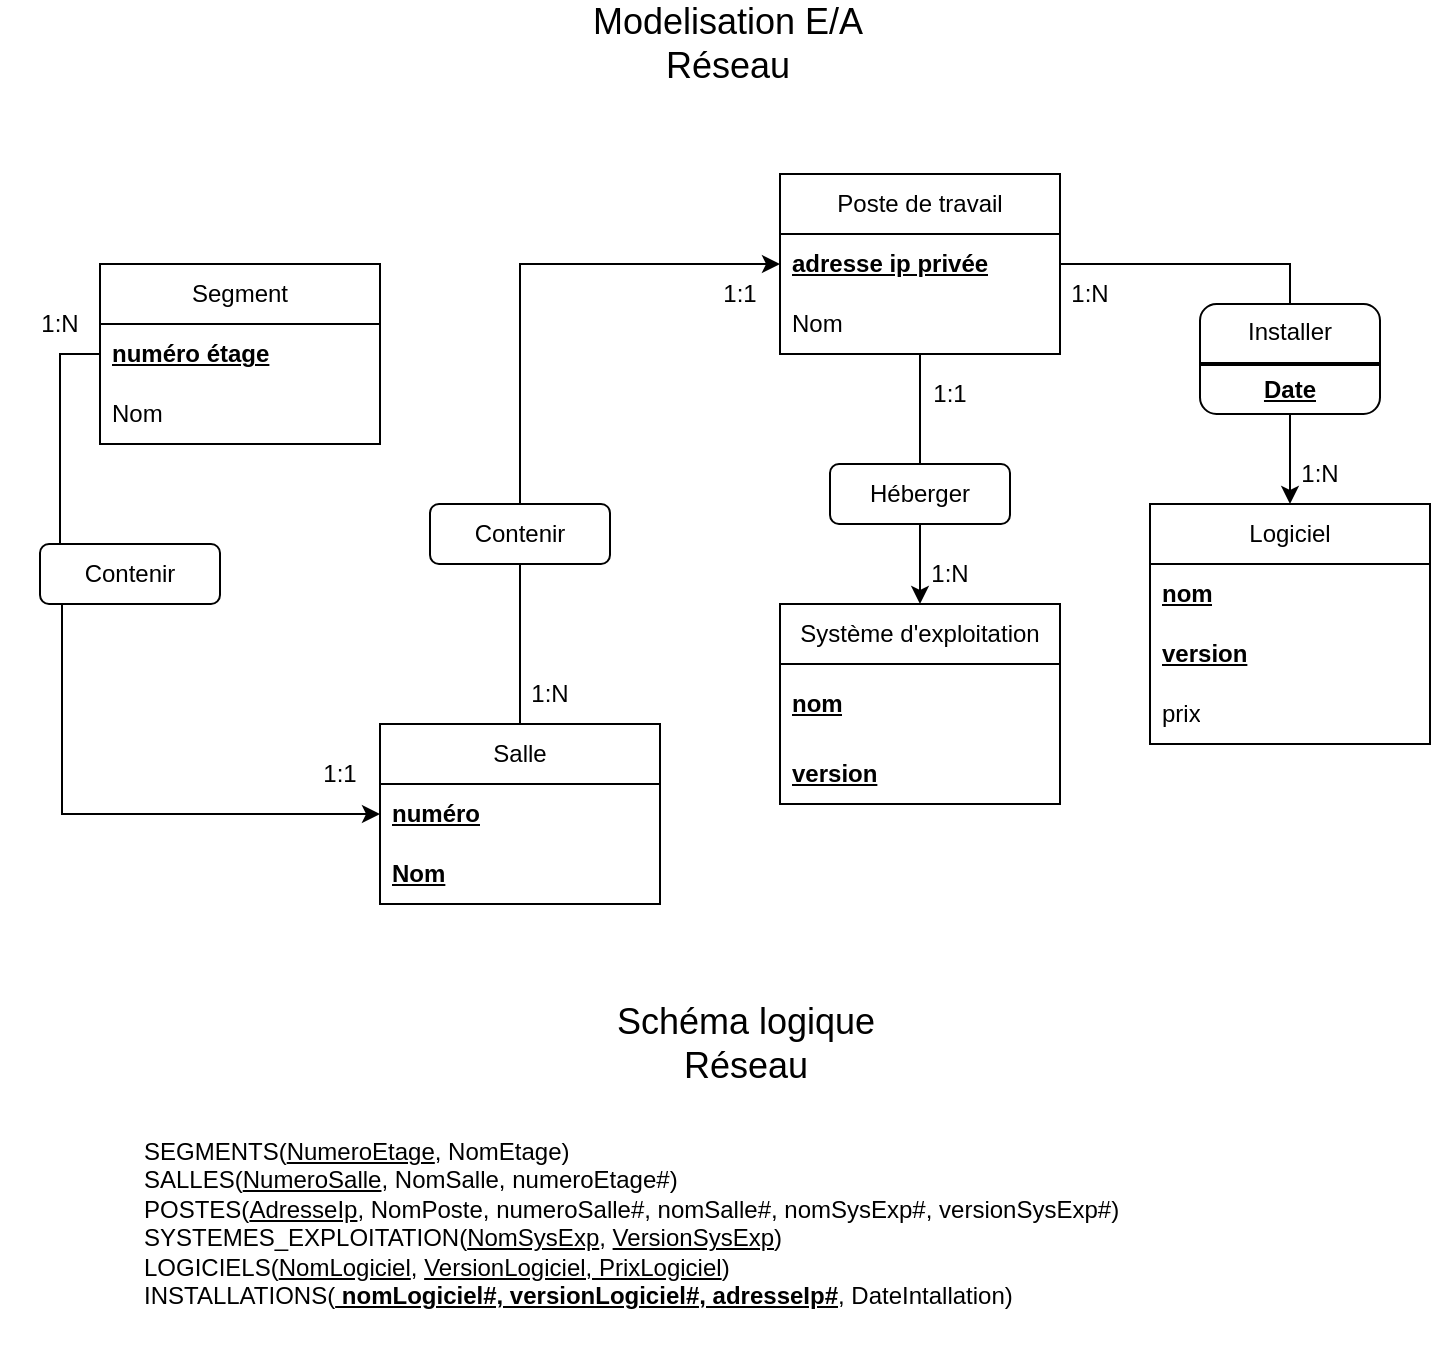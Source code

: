 <mxfile version="26.0.14">
  <diagram id="C5RBs43oDa-KdzZeNtuy" name="Page-1">
    <mxGraphModel dx="1407" dy="-311" grid="1" gridSize="10" guides="1" tooltips="1" connect="1" arrows="1" fold="1" page="1" pageScale="1" pageWidth="827" pageHeight="1169" math="0" shadow="0">
      <root>
        <mxCell id="WIyWlLk6GJQsqaUBKTNV-0" />
        <mxCell id="WIyWlLk6GJQsqaUBKTNV-1" parent="WIyWlLk6GJQsqaUBKTNV-0" />
        <mxCell id="9mr5yLSks6lPNNkDvnGB-1" value="Segment" style="swimlane;fontStyle=0;childLayout=stackLayout;horizontal=1;startSize=30;horizontalStack=0;resizeParent=1;resizeParentMax=0;resizeLast=0;collapsible=1;marginBottom=0;whiteSpace=wrap;html=1;" parent="WIyWlLk6GJQsqaUBKTNV-1" vertex="1">
          <mxGeometry x="100" y="1325" width="140" height="90" as="geometry" />
        </mxCell>
        <mxCell id="9mr5yLSks6lPNNkDvnGB-2" value="&lt;b&gt;&lt;u&gt;numéro étage&lt;/u&gt;&lt;/b&gt;" style="text;strokeColor=none;fillColor=none;align=left;verticalAlign=middle;spacingLeft=4;spacingRight=4;overflow=hidden;points=[[0,0.5],[1,0.5]];portConstraint=eastwest;rotatable=0;whiteSpace=wrap;html=1;" parent="9mr5yLSks6lPNNkDvnGB-1" vertex="1">
          <mxGeometry y="30" width="140" height="30" as="geometry" />
        </mxCell>
        <mxCell id="9mr5yLSks6lPNNkDvnGB-45" value="Nom" style="text;strokeColor=none;fillColor=none;align=left;verticalAlign=middle;spacingLeft=4;spacingRight=4;overflow=hidden;points=[[0,0.5],[1,0.5]];portConstraint=eastwest;rotatable=0;whiteSpace=wrap;html=1;" parent="9mr5yLSks6lPNNkDvnGB-1" vertex="1">
          <mxGeometry y="60" width="140" height="30" as="geometry" />
        </mxCell>
        <mxCell id="9mr5yLSks6lPNNkDvnGB-5" value="Système d&#39;exploitation" style="swimlane;fontStyle=0;childLayout=stackLayout;horizontal=1;startSize=30;horizontalStack=0;resizeParent=1;resizeParentMax=0;resizeLast=0;collapsible=1;marginBottom=0;whiteSpace=wrap;html=1;" parent="WIyWlLk6GJQsqaUBKTNV-1" vertex="1">
          <mxGeometry x="440" y="1495" width="140" height="100" as="geometry" />
        </mxCell>
        <mxCell id="9mr5yLSks6lPNNkDvnGB-6" value="&lt;div&gt;nom&lt;/div&gt;" style="text;strokeColor=none;fillColor=none;align=left;verticalAlign=middle;spacingLeft=4;spacingRight=4;overflow=hidden;points=[[0,0.5],[1,0.5]];portConstraint=eastwest;rotatable=0;whiteSpace=wrap;html=1;fontStyle=5" parent="9mr5yLSks6lPNNkDvnGB-5" vertex="1">
          <mxGeometry y="30" width="140" height="40" as="geometry" />
        </mxCell>
        <mxCell id="9mr5yLSks6lPNNkDvnGB-44" value="&lt;b&gt;&lt;u&gt;version&lt;/u&gt;&lt;/b&gt;" style="text;strokeColor=none;fillColor=none;align=left;verticalAlign=middle;spacingLeft=4;spacingRight=4;overflow=hidden;points=[[0,0.5],[1,0.5]];portConstraint=eastwest;rotatable=0;whiteSpace=wrap;html=1;" parent="9mr5yLSks6lPNNkDvnGB-5" vertex="1">
          <mxGeometry y="70" width="140" height="30" as="geometry" />
        </mxCell>
        <mxCell id="9mr5yLSks6lPNNkDvnGB-19" style="edgeStyle=orthogonalEdgeStyle;rounded=0;orthogonalLoop=1;jettySize=auto;html=1;entryX=0.5;entryY=0;entryDx=0;entryDy=0;exitX=1;exitY=0.5;exitDx=0;exitDy=0;" parent="WIyWlLk6GJQsqaUBKTNV-1" source="9mr5yLSks6lPNNkDvnGB-8" target="9mr5yLSks6lPNNkDvnGB-11" edge="1">
          <mxGeometry relative="1" as="geometry">
            <mxPoint x="695" y="1385" as="sourcePoint" />
          </mxGeometry>
        </mxCell>
        <mxCell id="9mr5yLSks6lPNNkDvnGB-28" style="edgeStyle=orthogonalEdgeStyle;rounded=0;orthogonalLoop=1;jettySize=auto;html=1;entryX=0.5;entryY=0;entryDx=0;entryDy=0;" parent="WIyWlLk6GJQsqaUBKTNV-1" source="9mr5yLSks6lPNNkDvnGB-7" target="9mr5yLSks6lPNNkDvnGB-5" edge="1">
          <mxGeometry relative="1" as="geometry" />
        </mxCell>
        <mxCell id="9mr5yLSks6lPNNkDvnGB-7" value="Poste de travail" style="swimlane;fontStyle=0;childLayout=stackLayout;horizontal=1;startSize=30;horizontalStack=0;resizeParent=1;resizeParentMax=0;resizeLast=0;collapsible=1;marginBottom=0;whiteSpace=wrap;html=1;" parent="WIyWlLk6GJQsqaUBKTNV-1" vertex="1">
          <mxGeometry x="440" y="1280" width="140" height="90" as="geometry" />
        </mxCell>
        <mxCell id="9mr5yLSks6lPNNkDvnGB-8" value="&lt;b&gt;&lt;u&gt;adresse ip privée&lt;/u&gt;&lt;/b&gt;" style="text;strokeColor=none;fillColor=none;align=left;verticalAlign=middle;spacingLeft=4;spacingRight=4;overflow=hidden;points=[[0,0.5],[1,0.5]];portConstraint=eastwest;rotatable=0;whiteSpace=wrap;html=1;" parent="9mr5yLSks6lPNNkDvnGB-7" vertex="1">
          <mxGeometry y="30" width="140" height="30" as="geometry" />
        </mxCell>
        <mxCell id="9mr5yLSks6lPNNkDvnGB-42" value="Nom" style="text;strokeColor=none;fillColor=none;align=left;verticalAlign=middle;spacingLeft=4;spacingRight=4;overflow=hidden;points=[[0,0.5],[1,0.5]];portConstraint=eastwest;rotatable=0;whiteSpace=wrap;html=1;" parent="9mr5yLSks6lPNNkDvnGB-7" vertex="1">
          <mxGeometry y="60" width="140" height="30" as="geometry" />
        </mxCell>
        <mxCell id="9mr5yLSks6lPNNkDvnGB-11" value="Logiciel" style="swimlane;fontStyle=0;childLayout=stackLayout;horizontal=1;startSize=30;horizontalStack=0;resizeParent=1;resizeParentMax=0;resizeLast=0;collapsible=1;marginBottom=0;whiteSpace=wrap;html=1;" parent="WIyWlLk6GJQsqaUBKTNV-1" vertex="1">
          <mxGeometry x="625" y="1445" width="140" height="120" as="geometry" />
        </mxCell>
        <mxCell id="9mr5yLSks6lPNNkDvnGB-12" value="&lt;b&gt;&lt;u&gt;nom&lt;/u&gt;&lt;/b&gt;" style="text;strokeColor=none;fillColor=none;align=left;verticalAlign=middle;spacingLeft=4;spacingRight=4;overflow=hidden;points=[[0,0.5],[1,0.5]];portConstraint=eastwest;rotatable=0;whiteSpace=wrap;html=1;" parent="9mr5yLSks6lPNNkDvnGB-11" vertex="1">
          <mxGeometry y="30" width="140" height="30" as="geometry" />
        </mxCell>
        <mxCell id="9mr5yLSks6lPNNkDvnGB-13" value="&lt;b&gt;&lt;u&gt;version&lt;/u&gt;&lt;/b&gt;" style="text;strokeColor=none;fillColor=none;align=left;verticalAlign=middle;spacingLeft=4;spacingRight=4;overflow=hidden;points=[[0,0.5],[1,0.5]];portConstraint=eastwest;rotatable=0;whiteSpace=wrap;html=1;" parent="9mr5yLSks6lPNNkDvnGB-11" vertex="1">
          <mxGeometry y="60" width="140" height="30" as="geometry" />
        </mxCell>
        <mxCell id="9mr5yLSks6lPNNkDvnGB-62" value="prix" style="text;strokeColor=none;fillColor=none;align=left;verticalAlign=middle;spacingLeft=4;spacingRight=4;overflow=hidden;points=[[0,0.5],[1,0.5]];portConstraint=eastwest;rotatable=0;whiteSpace=wrap;html=1;" parent="9mr5yLSks6lPNNkDvnGB-11" vertex="1">
          <mxGeometry y="90" width="140" height="30" as="geometry" />
        </mxCell>
        <mxCell id="9mr5yLSks6lPNNkDvnGB-15" value="Salle" style="swimlane;fontStyle=0;childLayout=stackLayout;horizontal=1;startSize=30;horizontalStack=0;resizeParent=1;resizeParentMax=0;resizeLast=0;collapsible=1;marginBottom=0;whiteSpace=wrap;html=1;" parent="WIyWlLk6GJQsqaUBKTNV-1" vertex="1">
          <mxGeometry x="240" y="1555" width="140" height="90" as="geometry" />
        </mxCell>
        <mxCell id="9mr5yLSks6lPNNkDvnGB-16" value="&lt;b&gt;&lt;u&gt;numéro&lt;/u&gt;&lt;/b&gt;" style="text;strokeColor=none;fillColor=none;align=left;verticalAlign=middle;spacingLeft=4;spacingRight=4;overflow=hidden;points=[[0,0.5],[1,0.5]];portConstraint=eastwest;rotatable=0;whiteSpace=wrap;html=1;" parent="9mr5yLSks6lPNNkDvnGB-15" vertex="1">
          <mxGeometry y="30" width="140" height="30" as="geometry" />
        </mxCell>
        <mxCell id="9mr5yLSks6lPNNkDvnGB-46" value="&lt;b&gt;&lt;u&gt;Nom&lt;/u&gt;&lt;/b&gt;" style="text;strokeColor=none;fillColor=none;align=left;verticalAlign=middle;spacingLeft=4;spacingRight=4;overflow=hidden;points=[[0,0.5],[1,0.5]];portConstraint=eastwest;rotatable=0;whiteSpace=wrap;html=1;" parent="9mr5yLSks6lPNNkDvnGB-15" vertex="1">
          <mxGeometry y="60" width="140" height="30" as="geometry" />
        </mxCell>
        <mxCell id="9mr5yLSks6lPNNkDvnGB-22" value="1:N" style="text;html=1;align=center;verticalAlign=middle;whiteSpace=wrap;rounded=0;" parent="WIyWlLk6GJQsqaUBKTNV-1" vertex="1">
          <mxGeometry x="565" y="1325" width="60" height="30" as="geometry" />
        </mxCell>
        <mxCell id="9mr5yLSks6lPNNkDvnGB-23" value="1:N" style="text;html=1;align=center;verticalAlign=middle;whiteSpace=wrap;rounded=0;" parent="WIyWlLk6GJQsqaUBKTNV-1" vertex="1">
          <mxGeometry x="680" y="1415" width="60" height="30" as="geometry" />
        </mxCell>
        <mxCell id="9mr5yLSks6lPNNkDvnGB-24" style="edgeStyle=orthogonalEdgeStyle;rounded=0;orthogonalLoop=1;jettySize=auto;html=1;exitX=0;exitY=0.5;exitDx=0;exitDy=0;entryX=0;entryY=0.5;entryDx=0;entryDy=0;" parent="WIyWlLk6GJQsqaUBKTNV-1" source="9mr5yLSks6lPNNkDvnGB-2" target="9mr5yLSks6lPNNkDvnGB-16" edge="1">
          <mxGeometry relative="1" as="geometry">
            <mxPoint x="120" y="1358" as="sourcePoint" />
            <mxPoint x="210" y="1560" as="targetPoint" />
            <Array as="points">
              <mxPoint x="80" y="1370" />
              <mxPoint x="80" y="1493" />
              <mxPoint x="81" y="1493" />
              <mxPoint x="81" y="1600" />
            </Array>
          </mxGeometry>
        </mxCell>
        <mxCell id="9mr5yLSks6lPNNkDvnGB-29" value="Contenir" style="rounded=1;whiteSpace=wrap;html=1;" parent="WIyWlLk6GJQsqaUBKTNV-1" vertex="1">
          <mxGeometry x="70" y="1465" width="90" height="30" as="geometry" />
        </mxCell>
        <mxCell id="9mr5yLSks6lPNNkDvnGB-27" style="edgeStyle=orthogonalEdgeStyle;rounded=0;orthogonalLoop=1;jettySize=auto;html=1;entryX=0;entryY=0.5;entryDx=0;entryDy=0;" parent="WIyWlLk6GJQsqaUBKTNV-1" source="9mr5yLSks6lPNNkDvnGB-15" target="9mr5yLSks6lPNNkDvnGB-8" edge="1">
          <mxGeometry relative="1" as="geometry">
            <mxPoint x="300" y="1295" as="targetPoint" />
          </mxGeometry>
        </mxCell>
        <mxCell id="9mr5yLSks6lPNNkDvnGB-30" value="Contenir" style="rounded=1;whiteSpace=wrap;html=1;" parent="WIyWlLk6GJQsqaUBKTNV-1" vertex="1">
          <mxGeometry x="265" y="1445" width="90" height="30" as="geometry" />
        </mxCell>
        <mxCell id="9mr5yLSks6lPNNkDvnGB-31" value="Héberger" style="rounded=1;whiteSpace=wrap;html=1;" parent="WIyWlLk6GJQsqaUBKTNV-1" vertex="1">
          <mxGeometry x="465" y="1425" width="90" height="30" as="geometry" />
        </mxCell>
        <mxCell id="9mr5yLSks6lPNNkDvnGB-32" value="Installer&lt;div&gt;&lt;br&gt;&lt;/div&gt;&lt;div&gt;&lt;u&gt;&lt;b&gt;Date&lt;/b&gt;&lt;/u&gt;&lt;/div&gt;" style="rounded=1;whiteSpace=wrap;html=1;" parent="WIyWlLk6GJQsqaUBKTNV-1" vertex="1">
          <mxGeometry x="650" y="1345" width="90" height="55" as="geometry" />
        </mxCell>
        <mxCell id="9mr5yLSks6lPNNkDvnGB-34" value="1:N" style="text;html=1;align=center;verticalAlign=middle;whiteSpace=wrap;rounded=0;" parent="WIyWlLk6GJQsqaUBKTNV-1" vertex="1">
          <mxGeometry x="50" y="1340" width="60" height="30" as="geometry" />
        </mxCell>
        <mxCell id="9mr5yLSks6lPNNkDvnGB-35" value="1:1" style="text;html=1;align=center;verticalAlign=middle;whiteSpace=wrap;rounded=0;" parent="WIyWlLk6GJQsqaUBKTNV-1" vertex="1">
          <mxGeometry x="190" y="1565" width="60" height="30" as="geometry" />
        </mxCell>
        <mxCell id="9mr5yLSks6lPNNkDvnGB-36" value="1:N" style="text;html=1;align=center;verticalAlign=middle;whiteSpace=wrap;rounded=0;" parent="WIyWlLk6GJQsqaUBKTNV-1" vertex="1">
          <mxGeometry x="295" y="1525" width="60" height="30" as="geometry" />
        </mxCell>
        <mxCell id="9mr5yLSks6lPNNkDvnGB-37" value="1:1" style="text;html=1;align=center;verticalAlign=middle;whiteSpace=wrap;rounded=0;" parent="WIyWlLk6GJQsqaUBKTNV-1" vertex="1">
          <mxGeometry x="495" y="1375" width="60" height="30" as="geometry" />
        </mxCell>
        <mxCell id="9mr5yLSks6lPNNkDvnGB-38" value="1:N" style="text;html=1;align=center;verticalAlign=middle;whiteSpace=wrap;rounded=0;" parent="WIyWlLk6GJQsqaUBKTNV-1" vertex="1">
          <mxGeometry x="495" y="1465" width="60" height="30" as="geometry" />
        </mxCell>
        <mxCell id="9mr5yLSks6lPNNkDvnGB-39" value="1:1" style="text;html=1;align=center;verticalAlign=middle;whiteSpace=wrap;rounded=0;" parent="WIyWlLk6GJQsqaUBKTNV-1" vertex="1">
          <mxGeometry x="390" y="1325" width="60" height="30" as="geometry" />
        </mxCell>
        <mxCell id="9mr5yLSks6lPNNkDvnGB-41" value="&lt;font style=&quot;font-size: 18px;&quot;&gt;Modelisation E/A Réseau&lt;/font&gt;" style="text;html=1;align=center;verticalAlign=middle;whiteSpace=wrap;rounded=0;" parent="WIyWlLk6GJQsqaUBKTNV-1" vertex="1">
          <mxGeometry x="344" y="1200" width="140" height="30" as="geometry" />
        </mxCell>
        <mxCell id="9mr5yLSks6lPNNkDvnGB-47" value="&lt;font style=&quot;font-size: 18px;&quot;&gt;Schéma logique Réseau&lt;/font&gt;" style="text;html=1;align=center;verticalAlign=middle;whiteSpace=wrap;rounded=0;" parent="WIyWlLk6GJQsqaUBKTNV-1" vertex="1">
          <mxGeometry x="353" y="1700" width="140" height="30" as="geometry" />
        </mxCell>
        <mxCell id="9mr5yLSks6lPNNkDvnGB-60" value="SEGMENTS(&lt;u&gt;NumeroEtage&lt;/u&gt;, NomEtage)&lt;div&gt;SALLES(&lt;u&gt;NumeroSalle&lt;/u&gt;,&amp;nbsp;&lt;span style=&quot;background-color: transparent; color: light-dark(rgb(0, 0, 0), rgb(255, 255, 255));&quot;&gt;NomSalle,&lt;/span&gt;&lt;span style=&quot;background-color: transparent; color: light-dark(rgb(0, 0, 0), rgb(255, 255, 255));&quot;&gt;&amp;nbsp;&lt;/span&gt;&lt;span style=&quot;background-color: transparent; color: light-dark(rgb(0, 0, 0), rgb(255, 255, 255));&quot;&gt;numeroEtage#&lt;/span&gt;&lt;span style=&quot;background-color: transparent; color: light-dark(rgb(0, 0, 0), rgb(255, 255, 255));&quot;&gt;)&lt;/span&gt;&lt;/div&gt;&lt;div&gt;POSTES(&lt;u&gt;AdresseIp&lt;/u&gt;, NomPoste, numeroSalle#, nomSalle#, nomSysExp#, versionSysExp#)&lt;/div&gt;&lt;div&gt;SYSTEMES_EXPLOITATION(&lt;u&gt;NomSysExp&lt;/u&gt;, &lt;u&gt;VersionSysExp&lt;/u&gt;)&lt;/div&gt;&lt;div&gt;LOGICIELS(&lt;u&gt;NomLogiciel&lt;/u&gt;, &lt;u&gt;VersionLogiciel, PrixLogiciel&lt;/u&gt;)&lt;/div&gt;&lt;div&gt;INSTALLATIONS(&lt;u&gt;&lt;b&gt; nomLogiciel#, versionLogiciel#, adresseIp#&lt;/b&gt;&lt;/u&gt;, DateIntallation)&lt;/div&gt;" style="text;whiteSpace=wrap;html=1;" parent="WIyWlLk6GJQsqaUBKTNV-1" vertex="1">
          <mxGeometry x="120" y="1755" width="509" height="110" as="geometry" />
        </mxCell>
        <mxCell id="9mr5yLSks6lPNNkDvnGB-61" value="" style="line;strokeWidth=2;html=1;" parent="WIyWlLk6GJQsqaUBKTNV-1" vertex="1">
          <mxGeometry x="650" y="1370" width="90" height="10" as="geometry" />
        </mxCell>
      </root>
    </mxGraphModel>
  </diagram>
</mxfile>
